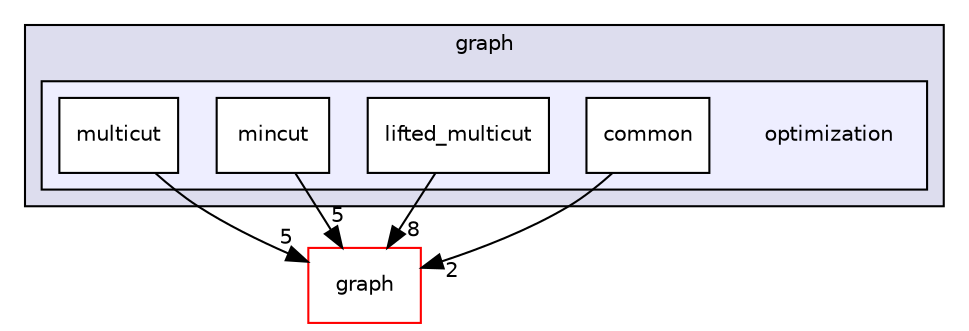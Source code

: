 digraph "/home/tbeier/src/nifty/include/nifty/python/graph/optimization" {
  compound=true
  node [ fontsize="10", fontname="Helvetica"];
  edge [ labelfontsize="10", labelfontname="Helvetica"];
  subgraph clusterdir_c64d27aee0bf2eb7c458679761617dd0 {
    graph [ bgcolor="#ddddee", pencolor="black", label="graph" fontname="Helvetica", fontsize="10", URL="dir_c64d27aee0bf2eb7c458679761617dd0.html"]
  subgraph clusterdir_7613e4593e2fbdde9830c64e83c472d0 {
    graph [ bgcolor="#eeeeff", pencolor="black", label="" URL="dir_7613e4593e2fbdde9830c64e83c472d0.html"];
    dir_7613e4593e2fbdde9830c64e83c472d0 [shape=plaintext label="optimization"];
    dir_dfb917ad20ef02c9971b450298695060 [shape=box label="common" color="black" fillcolor="white" style="filled" URL="dir_dfb917ad20ef02c9971b450298695060.html"];
    dir_54f0ae1e247a6aece04725a3f6d67078 [shape=box label="lifted_multicut" color="black" fillcolor="white" style="filled" URL="dir_54f0ae1e247a6aece04725a3f6d67078.html"];
    dir_51d6d92fa899dcabfda6f8f9dac945fa [shape=box label="mincut" color="black" fillcolor="white" style="filled" URL="dir_51d6d92fa899dcabfda6f8f9dac945fa.html"];
    dir_4a3358db03481f10f3557817d61bba94 [shape=box label="multicut" color="black" fillcolor="white" style="filled" URL="dir_4a3358db03481f10f3557817d61bba94.html"];
  }
  }
  dir_97733e685c53c2f7d0cfad6459fbedee [shape=box label="graph" fillcolor="white" style="filled" color="red" URL="dir_97733e685c53c2f7d0cfad6459fbedee.html"];
  dir_54f0ae1e247a6aece04725a3f6d67078->dir_97733e685c53c2f7d0cfad6459fbedee [headlabel="8", labeldistance=1.5 headhref="dir_000027_000011.html"];
  dir_51d6d92fa899dcabfda6f8f9dac945fa->dir_97733e685c53c2f7d0cfad6459fbedee [headlabel="5", labeldistance=1.5 headhref="dir_000028_000011.html"];
  dir_4a3358db03481f10f3557817d61bba94->dir_97733e685c53c2f7d0cfad6459fbedee [headlabel="5", labeldistance=1.5 headhref="dir_000029_000011.html"];
  dir_dfb917ad20ef02c9971b450298695060->dir_97733e685c53c2f7d0cfad6459fbedee [headlabel="2", labeldistance=1.5 headhref="dir_000043_000011.html"];
}
